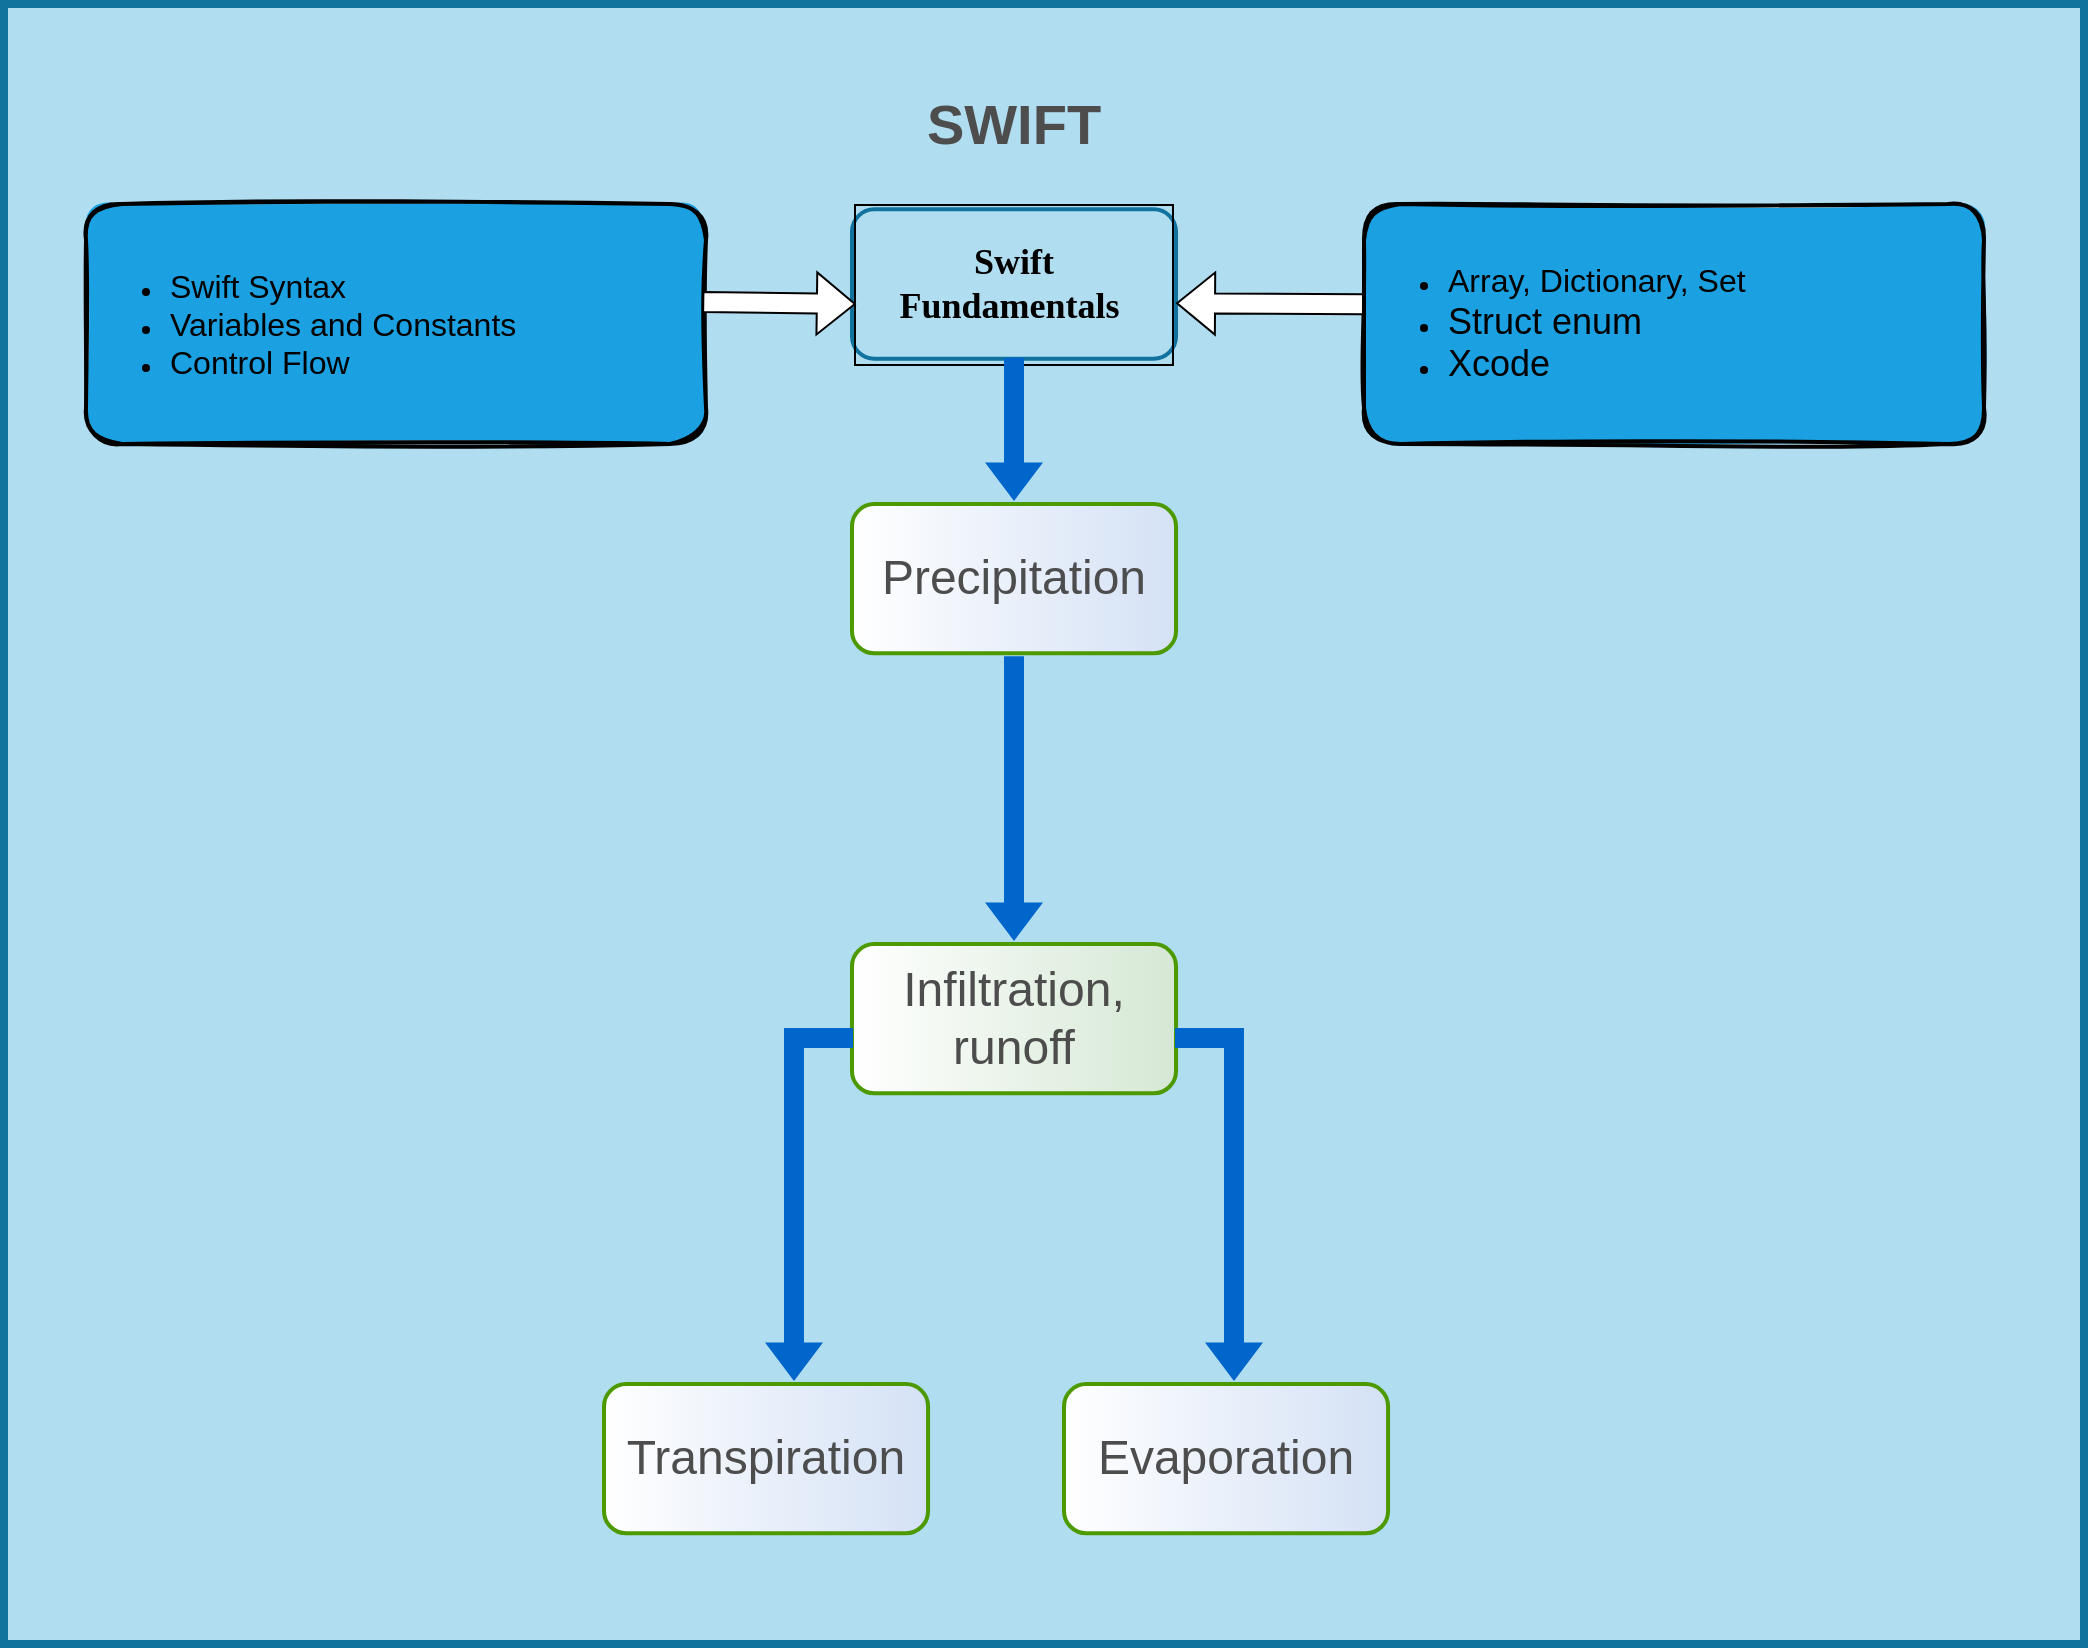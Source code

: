 <mxfile compressed="true" version="26.2.9"><diagram name="Page-1" id="eG5tvo9UgwHiR6DEYF9L"><mxGraphModel dx="2068" dy="973" grid="1" gridSize="10" guides="1" tooltips="1" connect="1" arrows="1" fold="1" page="1" pageScale="1" pageWidth="583" pageHeight="827" math="0" shadow="0"><root><mxCell id="0"/><mxCell id="1" parent="0"/><mxCell id="TZSDHcv375y_gvkYPDKj-2" value="" style="whiteSpace=wrap;html=1;shadow=0;strokeWidth=4;fillColor=light-dark(#b1ddf0, #d4e3fe);fontSize=16;align=center;flipV=0;strokeColor=#10739e;fillStyle=solid;" parent="1" vertex="1"><mxGeometry x="-210" y="20" width="1040" height="820" as="geometry"/></mxCell><mxCell id="TZSDHcv375y_gvkYPDKj-6" value="SWIFT" style="text;html=1;strokeColor=none;fillColor=none;align=center;verticalAlign=middle;whiteSpace=wrap;overflow=hidden;shadow=0;fontSize=28;fontStyle=1;fontFamily=Helvetica;fontColor=#4D4D4D;" parent="1" vertex="1"><mxGeometry x="165" y="60" width="260" height="40" as="geometry"/></mxCell><mxCell id="TZSDHcv375y_gvkYPDKj-7" value="&lt;p style=&quot;caret-color: rgb(0, 0, 0);&quot; class=&quot;p1&quot;&gt;&lt;b&gt;&lt;span style=&quot;&quot;&gt;Swift Fundamentals&lt;/span&gt;&lt;font&gt;&amp;nbsp;&lt;/font&gt;&lt;/b&gt;&lt;/p&gt;" style="rounded=1;whiteSpace=wrap;html=1;shadow=0;strokeWidth=2;fillColor=light-dark(#b1ddf0, #b1dd8c);fontFamily=Times New Roman;fontSize=18;align=center;strokeColor=light-dark(#10739E,#555ECE);gradientDirection=west;verticalAlign=middle;labelBorderColor=default;labelBackgroundColor=light-dark(default, #53d5fd);horizontal=1;fillStyle=solid;fontColor=light-dark(default, #919191);" parent="1" vertex="1"><mxGeometry x="213.986" y="122.662" width="162.036" height="74.667" as="geometry"/></mxCell><mxCell id="TZSDHcv375y_gvkYPDKj-8" value="Precipitation" style="rounded=1;whiteSpace=wrap;html=1;shadow=0;strokeWidth=2;fillColor=#D4E1F5;gradientColor=#ffffff;fontFamily=Helvetica;fontSize=24;align=center;strokeColor=#4D9900;gradientDirection=west;fontColor=#4D4D4D;" parent="1" vertex="1"><mxGeometry x="213.986" y="270" width="162.036" height="74.667" as="geometry"/></mxCell><mxCell id="TZSDHcv375y_gvkYPDKj-9" style="edgeStyle=none;rounded=0;html=1;shadow=0;endArrow=blockThin;endFill=1;jettySize=auto;orthogonalLoop=1;strokeWidth=3;fontFamily=Helvetica;fontSize=18;align=center;shape=flexArrow;strokeColor=none;fillColor=#0066CC;endWidth=16;endSize=5.42;width=8;sourcePerimeterSpacing=-2;dashed=1;fontColor=#4D4D4D;" parent="1" source="TZSDHcv375y_gvkYPDKj-7" target="TZSDHcv375y_gvkYPDKj-8" edge="1"><mxGeometry relative="1" as="geometry"/></mxCell><mxCell id="TZSDHcv375y_gvkYPDKj-10" value="Infiltration,&lt;br&gt;runoff" style="rounded=1;whiteSpace=wrap;html=1;shadow=0;strokeWidth=2;fillColor=#D5E8D4;gradientColor=#ffffff;fontFamily=Helvetica;fontSize=24;align=center;strokeColor=#4D9900;gradientDirection=west;fontColor=#4D4D4D;" parent="1" vertex="1"><mxGeometry x="213.986" y="490.003" width="162.036" height="74.667" as="geometry"/></mxCell><mxCell id="TZSDHcv375y_gvkYPDKj-11" style="edgeStyle=none;rounded=0;html=1;shadow=0;endArrow=blockThin;endFill=1;jettySize=auto;orthogonalLoop=1;strokeWidth=3;fontFamily=Helvetica;fontSize=18;align=center;shape=flexArrow;strokeColor=none;fillColor=#0066CC;endWidth=16;endSize=5.42;width=8;sourcePerimeterSpacing=-2;exitX=0.5;exitY=1;fontColor=#4D4D4D;" parent="1" source="TZSDHcv375y_gvkYPDKj-8" target="TZSDHcv375y_gvkYPDKj-10" edge="1"><mxGeometry x="271.325" y="438.533" as="geometry"><mxPoint x="283.325" y="398.533" as="sourcePoint"/><mxPoint x="290.804" y="430.889" as="targetPoint"/></mxGeometry></mxCell><mxCell id="TZSDHcv375y_gvkYPDKj-12" value="Transpiration" style="rounded=1;whiteSpace=wrap;html=1;shadow=0;strokeWidth=2;fillColor=#D4E1F5;gradientColor=#ffffff;fontFamily=Helvetica;fontSize=24;align=center;strokeColor=#4D9900;gradientDirection=west;fontColor=#4D4D4D;" parent="1" vertex="1"><mxGeometry x="90" y="710.003" width="162.036" height="74.667" as="geometry"/></mxCell><mxCell id="TZSDHcv375y_gvkYPDKj-13" value="Evaporation" style="rounded=1;whiteSpace=wrap;html=1;shadow=0;strokeWidth=2;fillColor=#D4E1F5;gradientColor=#ffffff;fontFamily=Helvetica;fontSize=24;align=center;strokeColor=#4D9900;gradientDirection=west;fontColor=#4D4D4D;" parent="1" vertex="1"><mxGeometry x="320.004" y="710.003" width="162.036" height="74.667" as="geometry"/></mxCell><mxCell id="TZSDHcv375y_gvkYPDKj-14" style="edgeStyle=orthogonalEdgeStyle;rounded=0;html=1;shadow=0;endArrow=blockThin;endFill=1;jettySize=auto;orthogonalLoop=1;strokeWidth=3;fontFamily=Helvetica;fontSize=18;align=center;shape=flexArrow;strokeColor=none;fillColor=#0066CC;endWidth=16;endSize=5.42;width=8;sourcePerimeterSpacing=-2;fontColor=#4D4D4D;" parent="1" source="TZSDHcv375y_gvkYPDKj-10" target="TZSDHcv375y_gvkYPDKj-12" edge="1"><mxGeometry x="283.325" y="425.533" as="geometry"><mxPoint x="303" y="356" as="sourcePoint"/><mxPoint x="302.869" y="430.333" as="targetPoint"/><Array as="points"><mxPoint x="254" y="537"/><mxPoint x="185" y="537"/></Array></mxGeometry></mxCell><mxCell id="TZSDHcv375y_gvkYPDKj-15" style="edgeStyle=orthogonalEdgeStyle;rounded=0;html=1;shadow=0;endArrow=blockThin;endFill=1;jettySize=auto;orthogonalLoop=1;strokeWidth=3;fontFamily=Helvetica;fontSize=18;align=center;shape=flexArrow;strokeColor=none;fillColor=#0066CC;endWidth=16;endSize=5.42;width=8;sourcePerimeterSpacing=-2;fontColor=#4D4D4D;" parent="1" source="TZSDHcv375y_gvkYPDKj-10" target="TZSDHcv375y_gvkYPDKj-13" edge="1"><mxGeometry x="293.325" y="435.533" as="geometry"><mxPoint x="264" y="503.0" as="sourcePoint"/><mxPoint x="195" y="607.333" as="targetPoint"/><Array as="points"><mxPoint x="334" y="537"/><mxPoint x="405" y="537"/></Array></mxGeometry></mxCell><mxCell id="HmKjn-NFGGNSeP_Yxm-y-1" value="&lt;p style=&quot;caret-color: rgb(0, 0, 0); color: rgb(0, 0, 0);&quot; class=&quot;p1&quot;&gt;&lt;/p&gt;&lt;ul&gt;&lt;li&gt;&lt;span style=&quot;font-size: 16px;&quot;&gt;Swift Syntax&lt;/span&gt;&lt;/li&gt;&lt;li&gt;&lt;span style=&quot;font-size: 16px;&quot;&gt;Variables and&amp;nbsp;&lt;/span&gt;&lt;font size=&quot;3&quot;&gt;Constants&lt;/font&gt;&lt;/li&gt;&lt;li&gt;&lt;font size=&quot;3&quot;&gt;Control Flow&lt;/font&gt;&lt;/li&gt;&lt;/ul&gt;&lt;p&gt;&lt;/p&gt;" style="rounded=1;whiteSpace=wrap;html=1;strokeWidth=2;fillWeight=4;hachureGap=8;hachureAngle=45;fillColor=light-dark(#1BA1E2,#70BBB2);sketch=1;fillStyle=solid;align=left;" vertex="1" parent="1"><mxGeometry x="-169" y="120" width="310" height="120" as="geometry"/></mxCell><mxCell id="HmKjn-NFGGNSeP_Yxm-y-2" value="&lt;div&gt;&lt;ul&gt;&lt;li style=&quot;&quot;&gt;&lt;font style=&quot;font-size: 16px;&quot;&gt;Array, Dictionary, Set&lt;/font&gt;&lt;/li&gt;&lt;li style=&quot;&quot;&gt;&lt;font style=&quot;font-size: 18px;&quot;&gt;Struct enum&amp;nbsp;&lt;/font&gt;&lt;/li&gt;&lt;li style=&quot;&quot;&gt;&lt;font style=&quot;font-size: 18px;&quot;&gt;Xcode&lt;/font&gt;&lt;/li&gt;&lt;/ul&gt;&lt;/div&gt;" style="rounded=1;whiteSpace=wrap;html=1;strokeWidth=2;fillWeight=4;hachureGap=8;hachureAngle=45;fillColor=light-dark(#1BA1E2,#70BBB2);sketch=1;fillStyle=solid;align=left;" vertex="1" parent="1"><mxGeometry x="470" y="120" width="310" height="120" as="geometry"/></mxCell><mxCell id="HmKjn-NFGGNSeP_Yxm-y-15" value="" style="shape=flexArrow;endArrow=classic;html=1;rounded=0;entryX=0.012;entryY=0.634;entryDx=0;entryDy=0;entryPerimeter=0;exitX=0.994;exitY=0.408;exitDx=0;exitDy=0;exitPerimeter=0;fillColor=light-dark(#FFFFFF,#33FFFF);" edge="1" parent="1" source="HmKjn-NFGGNSeP_Yxm-y-1" target="TZSDHcv375y_gvkYPDKj-7"><mxGeometry width="50" height="50" relative="1" as="geometry"><mxPoint x="163.99" y="205" as="sourcePoint"/><mxPoint x="213.99" y="155" as="targetPoint"/></mxGeometry></mxCell><mxCell id="HmKjn-NFGGNSeP_Yxm-y-16" value="" style="shape=flexArrow;endArrow=classic;html=1;rounded=0;fillColor=light-dark(#FFFFFF,#33FFFF);entryX=1;entryY=0.75;entryDx=0;entryDy=0;" edge="1" parent="1"><mxGeometry width="50" height="50" relative="1" as="geometry"><mxPoint x="470" y="170.167" as="sourcePoint"/><mxPoint x="376.021" y="169.662" as="targetPoint"/></mxGeometry></mxCell></root></mxGraphModel></diagram></mxfile>